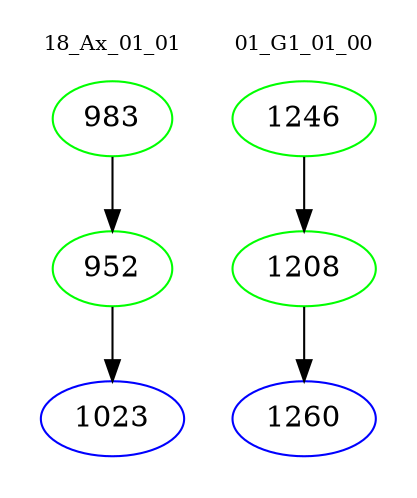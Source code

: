 digraph{
subgraph cluster_0 {
color = white
label = "18_Ax_01_01";
fontsize=10;
T0_983 [label="983", color="green"]
T0_983 -> T0_952 [color="black"]
T0_952 [label="952", color="green"]
T0_952 -> T0_1023 [color="black"]
T0_1023 [label="1023", color="blue"]
}
subgraph cluster_1 {
color = white
label = "01_G1_01_00";
fontsize=10;
T1_1246 [label="1246", color="green"]
T1_1246 -> T1_1208 [color="black"]
T1_1208 [label="1208", color="green"]
T1_1208 -> T1_1260 [color="black"]
T1_1260 [label="1260", color="blue"]
}
}
